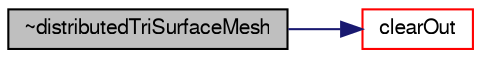 digraph "~distributedTriSurfaceMesh"
{
  bgcolor="transparent";
  edge [fontname="FreeSans",fontsize="10",labelfontname="FreeSans",labelfontsize="10"];
  node [fontname="FreeSans",fontsize="10",shape=record];
  rankdir="LR";
  Node745 [label="~distributedTriSurfaceMesh",height=0.2,width=0.4,color="black", fillcolor="grey75", style="filled", fontcolor="black"];
  Node745 -> Node746 [color="midnightblue",fontsize="10",style="solid",fontname="FreeSans"];
  Node746 [label="clearOut",height=0.2,width=0.4,color="red",URL="$a28642.html#af320697688df08f1438d37a86bcaf25d",tooltip="Clear storage. "];
}
